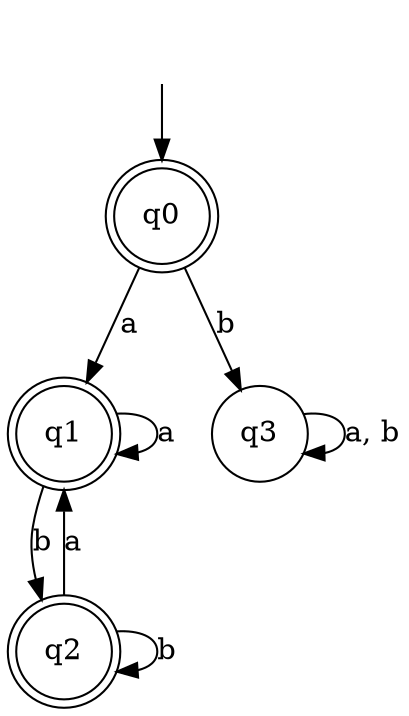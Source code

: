 digraph Automaton {

q1 [shape = doublecircle];

q2 [shape = doublecircle];

q3 [shape = circle];

_nil [style = invis];

q0 [shape = doublecircle];

q0 -> q3 [label = "b"];

_nil -> q0;

q1 -> q1 [label = "a"];

q3 -> q3 [label = "a, b"];

q1 -> q2 [label = "b"];

q2 -> q1 [label = "a"];

q0 -> q1 [label = "a"];

q2 -> q2 [label = "b"];

}
